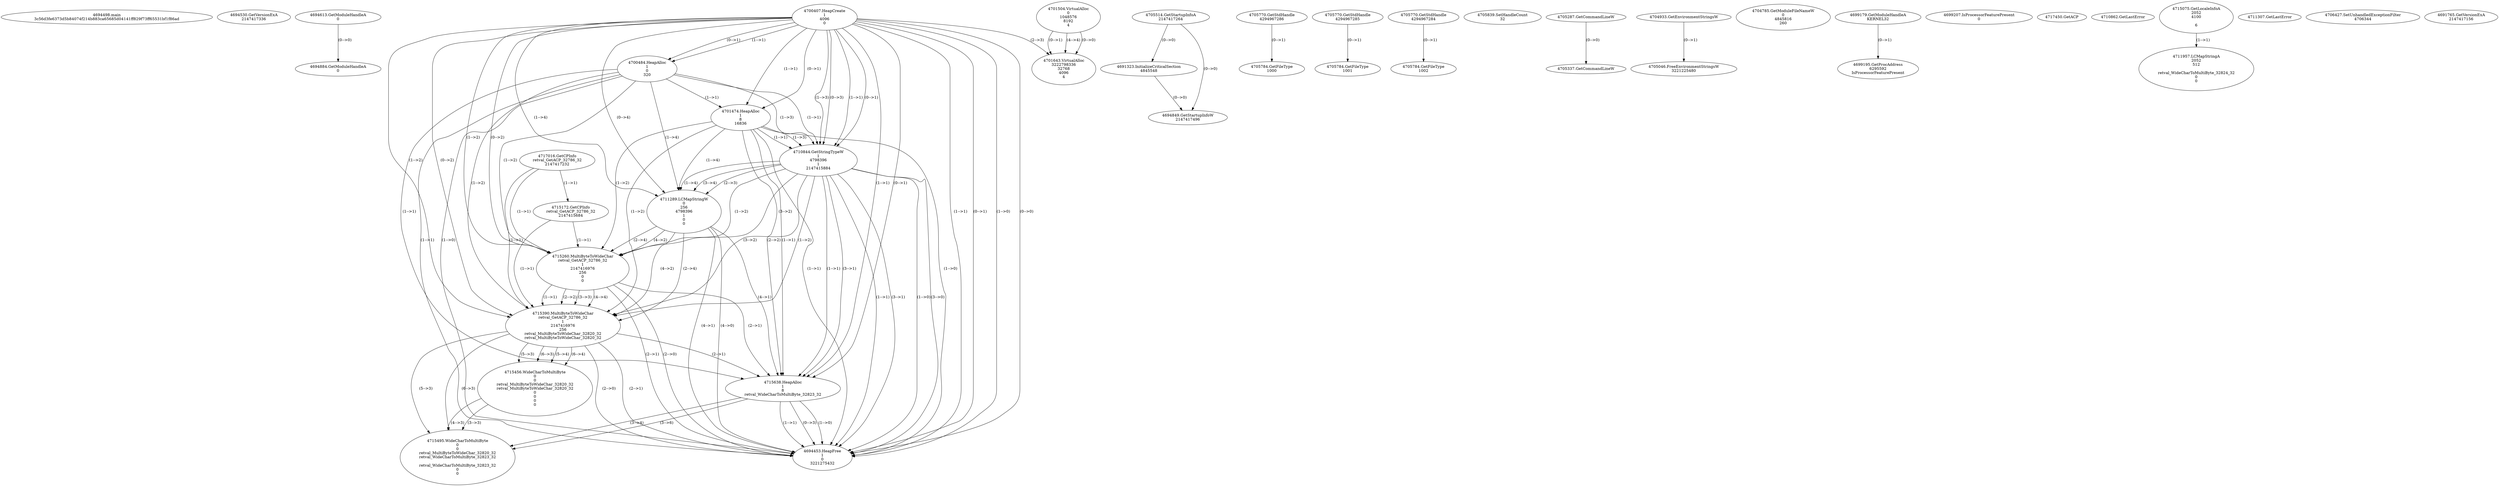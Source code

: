 // Global SCDG with merge call
digraph {
	0 [label="4694498.main
3c56d3fe6373d5b84074f214b883ca65685d04141ff829f73ff65531bf1f86ad"]
	1 [label="4694530.GetVersionExA
2147417336"]
	2 [label="4694613.GetModuleHandleA
0"]
	3 [label="4700407.HeapCreate
1
4096
0"]
	4 [label="4700484.HeapAlloc
1
0
320"]
	3 -> 4 [label="(1-->1)"]
	3 -> 4 [label="(0-->1)"]
	5 [label="4701474.HeapAlloc
1
8
16836"]
	3 -> 5 [label="(1-->1)"]
	3 -> 5 [label="(0-->1)"]
	4 -> 5 [label="(1-->1)"]
	6 [label="4701504.VirtualAlloc
0
1048576
8192
4"]
	7 [label="4701643.VirtualAlloc
3222798336
32768
4096
4"]
	6 -> 7 [label="(0-->1)"]
	3 -> 7 [label="(2-->3)"]
	6 -> 7 [label="(4-->4)"]
	6 -> 7 [label="(0-->0)"]
	8 [label="4705514.GetStartupInfoA
2147417264"]
	9 [label="4705770.GetStdHandle
4294967286"]
	10 [label="4705784.GetFileType
1000"]
	9 -> 10 [label="(0-->1)"]
	11 [label="4705770.GetStdHandle
4294967285"]
	12 [label="4705784.GetFileType
1001"]
	11 -> 12 [label="(0-->1)"]
	13 [label="4705770.GetStdHandle
4294967284"]
	14 [label="4705784.GetFileType
1002"]
	13 -> 14 [label="(0-->1)"]
	15 [label="4705839.SetHandleCount
32"]
	16 [label="4705287.GetCommandLineW
"]
	17 [label="4705337.GetCommandLineW
"]
	16 -> 17 [label="(0-->0)"]
	18 [label="4704933.GetEnvironmentStringsW
"]
	19 [label="4705046.FreeEnvironmentStringsW
3221225480"]
	18 -> 19 [label="(0-->1)"]
	20 [label="4704785.GetModuleFileNameW
0
4845816
260"]
	21 [label="4699179.GetModuleHandleA
KERNEL32"]
	22 [label="4699195.GetProcAddress
6295592
IsProcessorFeaturePresent"]
	21 -> 22 [label="(0-->1)"]
	23 [label="4699207.IsProcessorFeaturePresent
0"]
	24 [label="4717450.GetACP
"]
	25 [label="4717016.GetCPInfo
retval_GetACP_32786_32
2147417232"]
	26 [label="4710844.GetStringTypeW
1
4798396
1
2147415884"]
	3 -> 26 [label="(1-->1)"]
	3 -> 26 [label="(0-->1)"]
	4 -> 26 [label="(1-->1)"]
	5 -> 26 [label="(1-->1)"]
	3 -> 26 [label="(1-->3)"]
	3 -> 26 [label="(0-->3)"]
	4 -> 26 [label="(1-->3)"]
	5 -> 26 [label="(1-->3)"]
	27 [label="4710862.GetLastError
"]
	28 [label="4715075.GetLocaleInfoA
2052
4100

6"]
	29 [label="4711289.LCMapStringW
0
256
4798396
1
0
0"]
	26 -> 29 [label="(2-->3)"]
	3 -> 29 [label="(1-->4)"]
	3 -> 29 [label="(0-->4)"]
	4 -> 29 [label="(1-->4)"]
	5 -> 29 [label="(1-->4)"]
	26 -> 29 [label="(1-->4)"]
	26 -> 29 [label="(3-->4)"]
	30 [label="4711307.GetLastError
"]
	31 [label="4715172.GetCPInfo
retval_GetACP_32786_32
2147415684"]
	25 -> 31 [label="(1-->1)"]
	32 [label="4715260.MultiByteToWideChar
retval_GetACP_32786_32
1
2147416976
256
0
0"]
	25 -> 32 [label="(1-->1)"]
	31 -> 32 [label="(1-->1)"]
	3 -> 32 [label="(1-->2)"]
	3 -> 32 [label="(0-->2)"]
	4 -> 32 [label="(1-->2)"]
	5 -> 32 [label="(1-->2)"]
	26 -> 32 [label="(1-->2)"]
	26 -> 32 [label="(3-->2)"]
	29 -> 32 [label="(4-->2)"]
	29 -> 32 [label="(2-->4)"]
	33 [label="4715390.MultiByteToWideChar
retval_GetACP_32786_32
1
2147416976
256
retval_MultiByteToWideChar_32820_32
retval_MultiByteToWideChar_32820_32"]
	25 -> 33 [label="(1-->1)"]
	31 -> 33 [label="(1-->1)"]
	32 -> 33 [label="(1-->1)"]
	3 -> 33 [label="(1-->2)"]
	3 -> 33 [label="(0-->2)"]
	4 -> 33 [label="(1-->2)"]
	5 -> 33 [label="(1-->2)"]
	26 -> 33 [label="(1-->2)"]
	26 -> 33 [label="(3-->2)"]
	29 -> 33 [label="(4-->2)"]
	32 -> 33 [label="(2-->2)"]
	32 -> 33 [label="(3-->3)"]
	29 -> 33 [label="(2-->4)"]
	32 -> 33 [label="(4-->4)"]
	34 [label="4715456.WideCharToMultiByte
0
0
retval_MultiByteToWideChar_32820_32
retval_MultiByteToWideChar_32820_32
0
0
0
0"]
	33 -> 34 [label="(5-->3)"]
	33 -> 34 [label="(6-->3)"]
	33 -> 34 [label="(5-->4)"]
	33 -> 34 [label="(6-->4)"]
	35 [label="4715638.HeapAlloc
1
8
retval_WideCharToMultiByte_32823_32"]
	3 -> 35 [label="(1-->1)"]
	3 -> 35 [label="(0-->1)"]
	4 -> 35 [label="(1-->1)"]
	5 -> 35 [label="(1-->1)"]
	26 -> 35 [label="(1-->1)"]
	26 -> 35 [label="(3-->1)"]
	29 -> 35 [label="(4-->1)"]
	32 -> 35 [label="(2-->1)"]
	33 -> 35 [label="(2-->1)"]
	5 -> 35 [label="(2-->2)"]
	36 [label="4715495.WideCharToMultiByte
0
0
retval_MultiByteToWideChar_32820_32
retval_WideCharToMultiByte_32823_32

retval_WideCharToMultiByte_32823_32
0
0"]
	33 -> 36 [label="(5-->3)"]
	33 -> 36 [label="(6-->3)"]
	34 -> 36 [label="(3-->3)"]
	34 -> 36 [label="(4-->3)"]
	35 -> 36 [label="(3-->4)"]
	35 -> 36 [label="(3-->6)"]
	37 [label="4694453.HeapFree
1
0
3221275432"]
	3 -> 37 [label="(1-->1)"]
	3 -> 37 [label="(0-->1)"]
	4 -> 37 [label="(1-->1)"]
	5 -> 37 [label="(1-->1)"]
	26 -> 37 [label="(1-->1)"]
	26 -> 37 [label="(3-->1)"]
	29 -> 37 [label="(4-->1)"]
	32 -> 37 [label="(2-->1)"]
	33 -> 37 [label="(2-->1)"]
	35 -> 37 [label="(1-->1)"]
	35 -> 37 [label="(0-->3)"]
	3 -> 37 [label="(1-->0)"]
	3 -> 37 [label="(0-->0)"]
	4 -> 37 [label="(1-->0)"]
	5 -> 37 [label="(1-->0)"]
	26 -> 37 [label="(1-->0)"]
	26 -> 37 [label="(3-->0)"]
	29 -> 37 [label="(4-->0)"]
	32 -> 37 [label="(2-->0)"]
	33 -> 37 [label="(2-->0)"]
	35 -> 37 [label="(1-->0)"]
	38 [label="4711957.LCMapStringA
2052
512

retval_WideCharToMultiByte_32824_32
0
0"]
	28 -> 38 [label="(1-->1)"]
	39 [label="4706427.SetUnhandledExceptionFilter
4706344"]
	40 [label="4691765.GetVersionExA
2147417156"]
	41 [label="4691323.InitializeCriticalSection
4845548"]
	8 -> 41 [label="(0-->0)"]
	42 [label="4694849.GetStartupInfoW
2147417496"]
	8 -> 42 [label="(0-->0)"]
	41 -> 42 [label="(0-->0)"]
	43 [label="4694884.GetModuleHandleA
0"]
	2 -> 43 [label="(0-->0)"]
}
